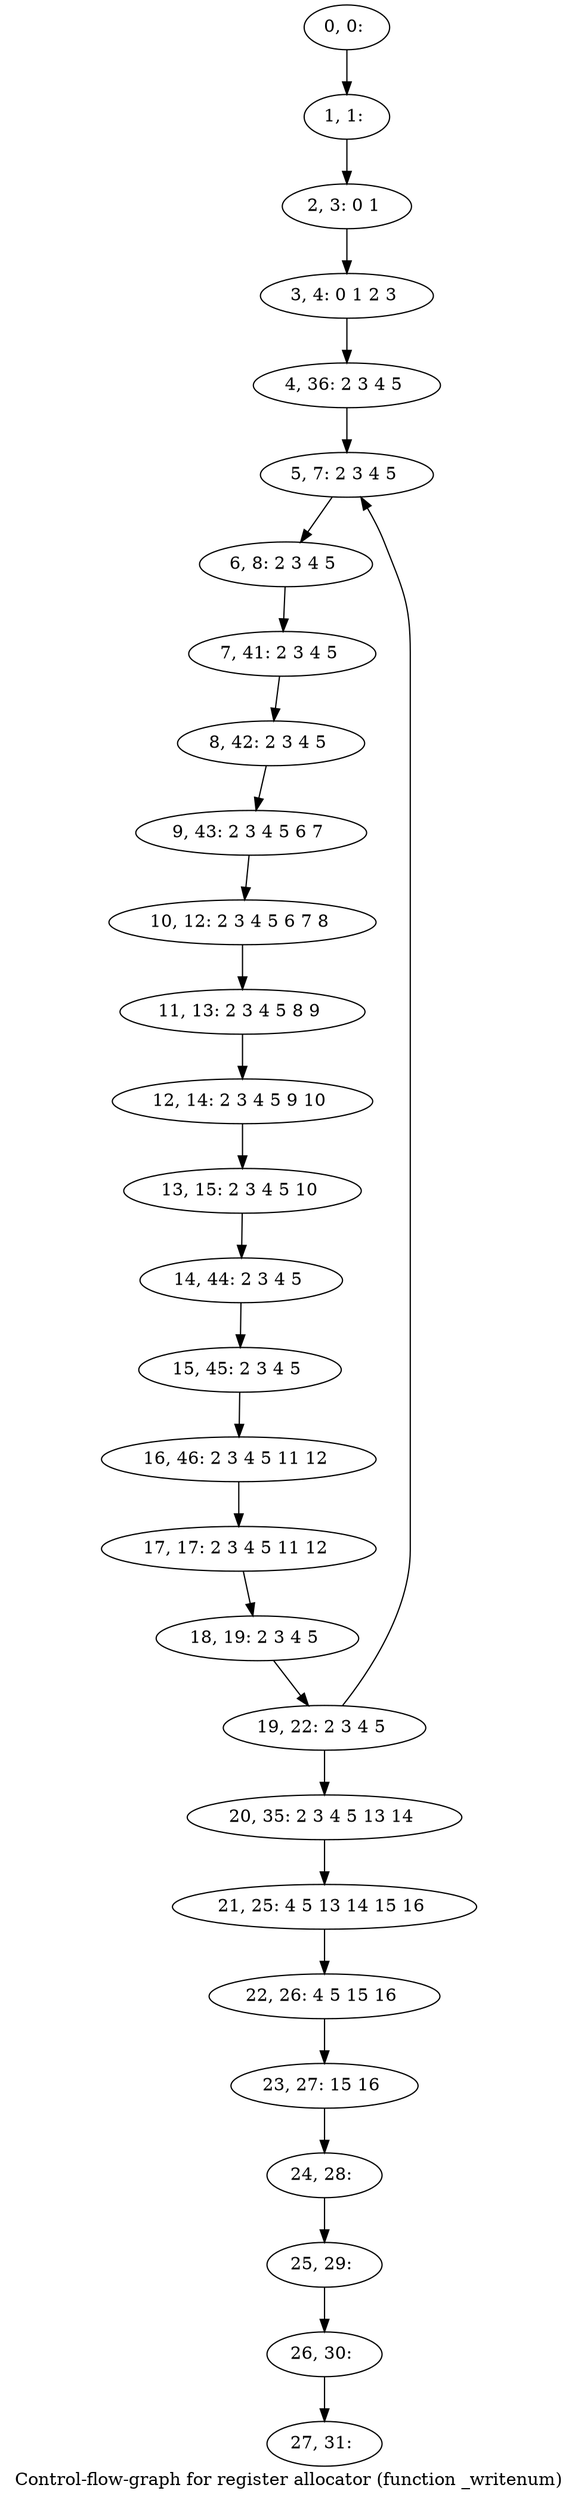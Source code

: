 digraph G {
graph [label="Control-flow-graph for register allocator (function _writenum)"]
0[label="0, 0: "];
1[label="1, 1: "];
2[label="2, 3: 0 1 "];
3[label="3, 4: 0 1 2 3 "];
4[label="4, 36: 2 3 4 5 "];
5[label="5, 7: 2 3 4 5 "];
6[label="6, 8: 2 3 4 5 "];
7[label="7, 41: 2 3 4 5 "];
8[label="8, 42: 2 3 4 5 "];
9[label="9, 43: 2 3 4 5 6 7 "];
10[label="10, 12: 2 3 4 5 6 7 8 "];
11[label="11, 13: 2 3 4 5 8 9 "];
12[label="12, 14: 2 3 4 5 9 10 "];
13[label="13, 15: 2 3 4 5 10 "];
14[label="14, 44: 2 3 4 5 "];
15[label="15, 45: 2 3 4 5 "];
16[label="16, 46: 2 3 4 5 11 12 "];
17[label="17, 17: 2 3 4 5 11 12 "];
18[label="18, 19: 2 3 4 5 "];
19[label="19, 22: 2 3 4 5 "];
20[label="20, 35: 2 3 4 5 13 14 "];
21[label="21, 25: 4 5 13 14 15 16 "];
22[label="22, 26: 4 5 15 16 "];
23[label="23, 27: 15 16 "];
24[label="24, 28: "];
25[label="25, 29: "];
26[label="26, 30: "];
27[label="27, 31: "];
0->1 ;
1->2 ;
2->3 ;
3->4 ;
4->5 ;
5->6 ;
6->7 ;
7->8 ;
8->9 ;
9->10 ;
10->11 ;
11->12 ;
12->13 ;
13->14 ;
14->15 ;
15->16 ;
16->17 ;
17->18 ;
18->19 ;
19->20 ;
19->5 ;
20->21 ;
21->22 ;
22->23 ;
23->24 ;
24->25 ;
25->26 ;
26->27 ;
}
